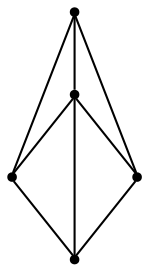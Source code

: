 graph {
  node [shape=point,comment="{\"directed\":false,\"doi\":\"10.1007/978-3-540-77537-9_30\",\"figure\":\"1 (1)\"}"]

  v0 [pos="1143.1195134007653,713.4837907825819"]
  v1 [pos="1143.156288998626,829.12166439172"]
  v2 [pos="1042.978372748323,886.9523886570786"]
  v3 [pos="1042.978372748323,655.7170071318657"]
  v4 [pos="927.3166784951853,771.3340194794627"]

  v0 -- v1 [id="-1",pos="1143.1195134007653,713.4837907825819 1165.4041895666787,752.064573956114 1165.4041895666787,790.6034650028114 1143.156288998626,829.12166439172"]
  v4 -- v1 [id="-2",pos="927.3166784951853,771.3340194794627 1143.156288998626,829.12166439172 1143.156288998626,829.12166439172 1143.156288998626,829.12166439172"]
  v3 -- v2 [id="-3",pos="1042.978372748323,655.7170071318657 1042.978372748323,886.9523886570786 1042.978372748323,886.9523886570786 1042.978372748323,886.9523886570786"]
  v0 -- v4 [id="-4",pos="1143.1195134007653,713.4837907825819 927.3166784951853,771.3340194794627 927.3166784951853,771.3340194794627 927.3166784951853,771.3340194794627"]
  v4 -- v2 [id="-5",pos="927.3166784951853,771.3340194794627 926.1116260532042,790.5747667975788 931.6761749328086,809.8586567781708 942.8135845805323,829.1426104551374 965.0718561216842,867.6815015018349 998.4591361822083,886.9509470251836 1042.978372748323,886.9523886570786"]
  v4 -- v3 [id="-6",pos="927.3166784951853,771.3340194794627 926.1282374331013,752.0357485479961 931.6927863127058,732.7806202791473 942.8135845805323,713.525428503788 965.0718561216842,674.9865374570905 998.4591361822083,655.7170919337418 1042.978372748323,655.7170071318657"]
  v3 -- v0 [id="-7",pos="1042.978372748323,655.7170071318657 1087.4961671341296,655.7170919337418 1120.8835744458574,674.9865374570905 1143.1195134007653,713.4837907825819"]
  v1 -- v2 [id="-8",pos="1143.156288998626,829.12166439172 1120.8835744458574,867.6815015018349 1087.4961671341296,886.9509470251836 1042.978372748323,886.9523886570786"]
}